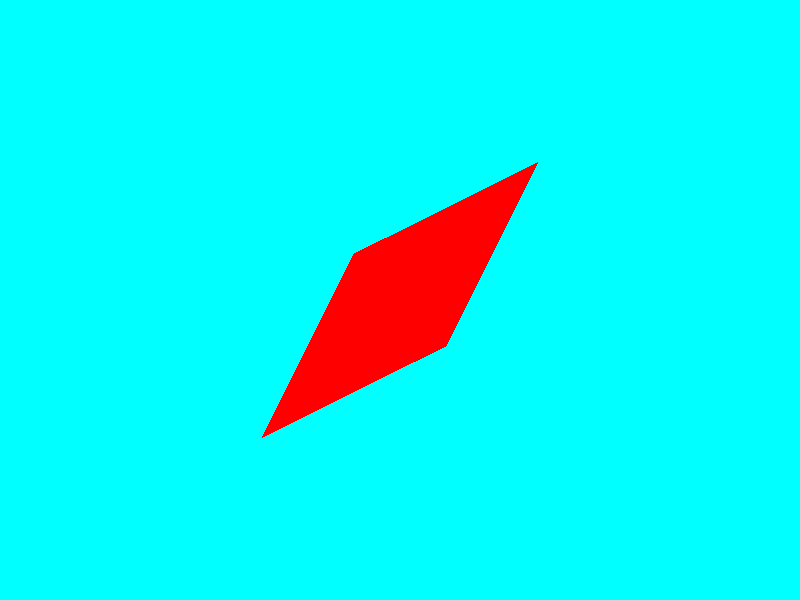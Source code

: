 //September 17, 2015


background {
	rgb<0,1,1>
}

#declare FrontCamPos = <0,0,-15>;
#declare SideCamPos = <15,0,0>;
#declare FrontSideCamPos = <15,0,-15>;

camera {
	location FrontCamPos
	look_at <0,0,0>
}

light_source {
	<4,3,-2>
	rgb<1,1,1>
}

#declare Box = box {
	<-1,-1,-1>
	<1,1,1>
}; 

#declare SolidRed = texture {
	pigment {
		rgb <1,0,0>
	}
};

#declare FreeTransform = transform {
	matrix <2,1,0, //a11 a12 a13 - first row - second number is sheering
					1,2,0, //a21 a22 a23 - second row
					0,0,2, //a31 a32 a33 - third row
					0,0,0> //a14 a24 a34 - last column
};

object{
	Box
	transform {FreeTransform} //does the transformation
	//transform {FreeTransform inverse} //puts this transform back
	texture {SolidRed}
}
